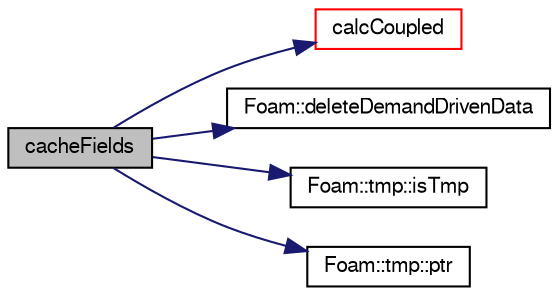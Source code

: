 digraph "cacheFields"
{
  bgcolor="transparent";
  edge [fontname="FreeSans",fontsize="10",labelfontname="FreeSans",labelfontsize="10"];
  node [fontname="FreeSans",fontsize="10",shape=record];
  rankdir="LR";
  Node40 [label="cacheFields",height=0.2,width=0.4,color="black", fillcolor="grey75", style="filled", fontcolor="black"];
  Node40 -> Node41 [color="midnightblue",fontsize="10",style="solid",fontname="FreeSans"];
  Node41 [label="calcCoupled",height=0.2,width=0.4,color="red",URL="$a24606.html#afaf626ee39da50a44d12588b5cb987d9",tooltip="Calculate the non-coupled force. "];
  Node40 -> Node54 [color="midnightblue",fontsize="10",style="solid",fontname="FreeSans"];
  Node54 [label="Foam::deleteDemandDrivenData",height=0.2,width=0.4,color="black",URL="$a21124.html#a676ff999562d389fd174d693e17d230a"];
  Node40 -> Node55 [color="midnightblue",fontsize="10",style="solid",fontname="FreeSans"];
  Node55 [label="Foam::tmp::isTmp",height=0.2,width=0.4,color="black",URL="$a25962.html#a70128655989a3d463b2b8d78d7436ae4",tooltip="Return true if this is really a temporary object. "];
  Node40 -> Node56 [color="midnightblue",fontsize="10",style="solid",fontname="FreeSans"];
  Node56 [label="Foam::tmp::ptr",height=0.2,width=0.4,color="black",URL="$a25962.html#ad62d481db7f40d0856f327ac78cbb69f",tooltip="Return tmp pointer for reuse. "];
}
